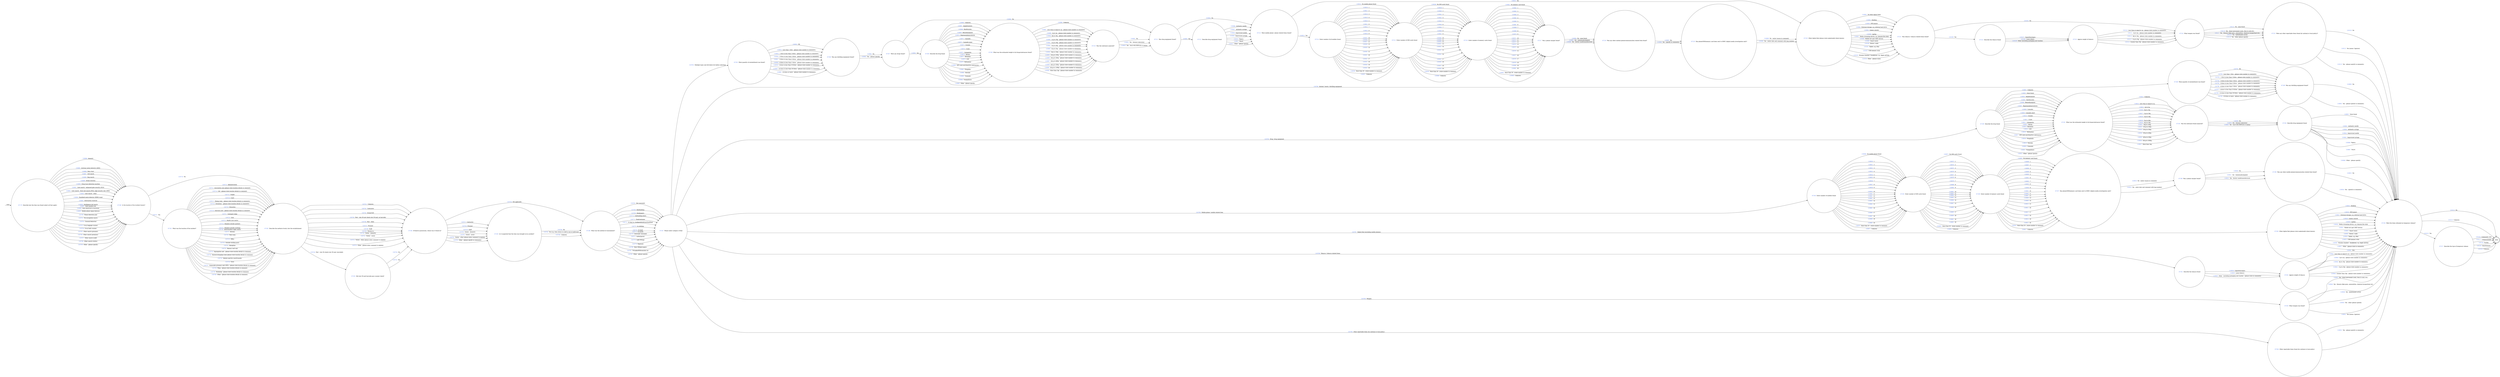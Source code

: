 digraph FIND_6 {
  rankdir=LR;
  node [shape = circle];

  START_NODE [label="", shape=none];
  START_NODE -> 67179 [label = "start"];
  END_NODE [label="END", shape="doublecircle"];
  67179 [label=< <FONT COLOR="royalblue">67179 </FONT> Describe how the item was found (select all that apply) >];
  67179 -> 67180 [label=< <FONT COLOR="royalblue">218684 </FONT> Amnesty >];
  67179 -> 67180 [label=< <FONT COLOR="royalblue">218685 </FONT> Archway metal detector (AMD) >];
  67179 -> 67180 [label=< <FONT COLOR="royalblue">218686 </FONT> Boss chair >];
  67179 -> 67180 [label=< <FONT COLOR="royalblue">218687 </FONT> Cell search >];
  67179 -> 67180 [label=< <FONT COLOR="royalblue">218688 </FONT> Dog search >];
  67179 -> 67180 [label=< <FONT COLOR="royalblue">218689 </FONT> Drone recovery >];
  67179 -> 67180 [label=< <FONT COLOR="royalblue">218690 </FONT> Drug trace detection machine >];
  67179 -> 67180 [label=< <FONT COLOR="royalblue">218691 </FONT> Gate search - enhanced gate security (EGS) >];
  67179 -> 67180 [label=< <FONT COLOR="royalblue">218692 </FONT> Gate search - front end search (FES), high security only (HSE) >];
  67179 -> 67180 [label=< <FONT COLOR="royalblue">218693 </FONT> Gate search - other >];
  67179 -> 67180 [label=< <FONT COLOR="royalblue">218694 </FONT> Handheld metal detector (HMD) wand >];
  67179 -> 67180 [label=< <FONT COLOR="royalblue">218695 </FONT> Information received >];
  67179 -> 67180 [label=< <FONT COLOR="royalblue">218696 </FONT> Intelligence led search >];
  67179 -> 67180 [label=< <FONT COLOR="royalblue">218697 </FONT> Item handed over >];
  67179 -> 67180 [label=< <FONT COLOR="royalblue">218698 </FONT> Item observed &amp; recovered >];
  67179 -> 67180 [label=< <FONT COLOR="royalblue">218699 </FONT> Mobile phone signal detector >];
  67179 -> 67180 [label=< <FONT COLOR="royalblue">218700 </FONT> Phone detection pole >];
  67179 -> 67180 [label=< <FONT COLOR="royalblue">218701 </FONT> Pre-occupation search >];
  67179 -> 67180 [label=< <FONT COLOR="royalblue">218702 </FONT> Unusual behaviour >];
  67179 -> 67180 [label=< <FONT COLOR="royalblue">218703 </FONT> X-ray baggage scanner >];
  67179 -> 67180 [label=< <FONT COLOR="royalblue">218704 </FONT> X-ray body scanner >];
  67179 -> 67180 [label=< <FONT COLOR="royalblue">218705 </FONT> Other search (prisoner) >];
  67179 -> 67180 [label=< <FONT COLOR="royalblue">218706 </FONT> Other search (premises) >];
  67179 -> 67180 [label=< <FONT COLOR="royalblue">218707 </FONT> Other search (staff) >];
  67179 -> 67180 [label=< <FONT COLOR="royalblue">218708 </FONT> Other search (visitor) >];
  67179 -> 67180 [label=< <FONT COLOR="royalblue">218709 </FONT> Other - (please specify) >];
  67180 [label=< <FONT COLOR="royalblue">67180 </FONT> Is the location of the incident known? >];
  67180 -> 67182 [label=< <FONT COLOR="royalblue">218710 </FONT> No >];
  67180 -> 67181 [label=< <FONT COLOR="royalblue">218711 </FONT> Yes >];
  67181 [label=< <FONT COLOR="royalblue">67181 </FONT> What was the location of the incident? >];
  67181 -> 67182 [label=< <FONT COLOR="royalblue">218712 </FONT> Administration >];
  67181 -> 67182 [label=< <FONT COLOR="royalblue">218713 </FONT> Association area (please state location details in comment) >];
  67181 -> 67182 [label=< <FONT COLOR="royalblue">218714 </FONT> Cell - (please state location details in comment) >];
  67181 -> 67182 [label=< <FONT COLOR="royalblue">218715 </FONT> Chapel >];
  67181 -> 67182 [label=< <FONT COLOR="royalblue">218716 </FONT> Court >];
  67181 -> 67182 [label=< <FONT COLOR="royalblue">218717 </FONT> Dining room - (please state location details in comments) >];
  67181 -> 67182 [label=< <FONT COLOR="royalblue">218718 </FONT> Dormitory - (please state location details in comments) >];
  67181 -> 67182 [label=< <FONT COLOR="royalblue">218719 </FONT> Education >];
  67181 -> 67182 [label=< <FONT COLOR="royalblue">218720 </FONT> Exercise yard - (please state location details in comment) >];
  67181 -> 67182 [label=< <FONT COLOR="royalblue">218721 </FONT> Gate/gate lodge >];
  67181 -> 67182 [label=< <FONT COLOR="royalblue">218722 </FONT> Gym >];
  67181 -> 67182 [label=< <FONT COLOR="royalblue">218723 </FONT> Health care centre >];
  67181 -> 67182 [label=< <FONT COLOR="royalblue">218724 </FONT> Hospital outside (patient) >];
  67181 -> 67182 [label=< <FONT COLOR="royalblue">218725 </FONT> Hospital outside (visiting) >];
  67181 -> 67182 [label=< <FONT COLOR="royalblue">218726 </FONT> Induction/first night centre >];
  67181 -> 67182 [label=< <FONT COLOR="royalblue">218727 </FONT> Kitchen >];
  67181 -> 67182 [label=< <FONT COLOR="royalblue">218728 </FONT> Mail room >];
  67181 -> 67182 [label=< <FONT COLOR="royalblue">218729 </FONT> Office >];
  67181 -> 67182 [label=< <FONT COLOR="royalblue">218730 </FONT> Outside working party >];
  67181 -> 67182 [label=< <FONT COLOR="royalblue">218731 </FONT> Reception >];
  67181 -> 67182 [label=< <FONT COLOR="royalblue">218732 </FONT> Recess/ roof void >];
  67181 -> 67182 [label=< <FONT COLOR="royalblue">218733 </FONT> Segregation unit - (please state location details in comment) >];
  67181 -> 67182 [label=< <FONT COLOR="royalblue">218734 </FONT> Showers/changing room (please state location details in comment) >];
  67181 -> 67182 [label=< <FONT COLOR="royalblue">218735 </FONT> Vehicle used for court/transfer >];
  67181 -> 67182 [label=< <FONT COLOR="royalblue">218736 </FONT> Visits >];
  67181 -> 67182 [label=< <FONT COLOR="royalblue">218737 </FONT> Vulnerable prisoners unit (VPU) - (please state location details in comment) >];
  67181 -> 67182 [label=< <FONT COLOR="royalblue">218738 </FONT> Wing - (please state location details in comment) >];
  67181 -> 67182 [label=< <FONT COLOR="royalblue">218739 </FONT> Workshop - (please state location details in comment) >];
  67181 -> 67182 [label=< <FONT COLOR="royalblue">218740 </FONT> Other - (please state location details in comment) >];
  67182 [label=< <FONT COLOR="royalblue">67182 </FONT> Describe the method of entry into the establishment >];
  67182 -> 67184 [label=< <FONT COLOR="royalblue">218741 </FONT> Unknown >];
  67182 -> 67184 [label=< <FONT COLOR="royalblue">218742 </FONT> Contractor >];
  67182 -> 67184 [label=< <FONT COLOR="royalblue">218743 </FONT> Drone/UAV >];
  67182 -> 67183 [label=< <FONT COLOR="royalblue">218744 </FONT> Post - rule 39 (check rule 39 mail, barcoded) >];
  67182 -> 67184 [label=< <FONT COLOR="royalblue">218745 </FONT> Post - rule 39 (not check rule 39 mail, no barcode) >];
  67182 -> 67184 [label=< <FONT COLOR="royalblue">218746 </FONT> Post - other >];
  67182 -> 67184 [label=< <FONT COLOR="royalblue">218747 </FONT> Prisoner >];
  67182 -> 67184 [label=< <FONT COLOR="royalblue">218748 </FONT> Staff >];
  67182 -> 67184 [label=< <FONT COLOR="royalblue">218749 </FONT> Thrown in >];
  67182 -> 67184 [label=< <FONT COLOR="royalblue">218750 </FONT> Visitor - domestic >];
  67182 -> 67184 [label=< <FONT COLOR="royalblue">218751 </FONT> Visitor - social >];
  67182 -> 67184 [label=< <FONT COLOR="royalblue">218752 </FONT> Visitor - other (please enter comment to explain) >];
  67182 -> 67184 [label=< <FONT COLOR="royalblue">218753 </FONT> Other - (please enter comment to explain) >];
  67183 [label=< <FONT COLOR="royalblue">67183 </FONT> Did rule 39 mail barcode pass scanner check? >];
  67183 -> 67184 [label=< <FONT COLOR="royalblue">218754 </FONT> No >];
  67183 -> 67184 [label=< <FONT COLOR="royalblue">218755 </FONT> Yes >];
  67184 [label=< <FONT COLOR="royalblue">67184 </FONT> If found in possession, whose was it found in? >];
  67184 -> 67186 [label=< <FONT COLOR="royalblue">218756 </FONT> Not applicable >];
  67184 -> 67185 [label=< <FONT COLOR="royalblue">218757 </FONT> Contractor >];
  67184 -> 67185 [label=< <FONT COLOR="royalblue">218758 </FONT> Prisoner >];
  67184 -> 67185 [label=< <FONT COLOR="royalblue">218759 </FONT> Staff >];
  67184 -> 67185 [label=< <FONT COLOR="royalblue">218760 </FONT> Visitor - domestic >];
  67184 -> 67185 [label=< <FONT COLOR="royalblue">218761 </FONT> Visitor - social >];
  67184 -> 67185 [label=< <FONT COLOR="royalblue">218762 </FONT> Visitor - other (please enter comment to explain) >];
  67184 -> 67185 [label=< <FONT COLOR="royalblue">218763 </FONT> Other - (please specify in comments) >];
  67185 [label=< <FONT COLOR="royalblue">67185 </FONT> Is it suspected that the item was brought in by accident? >];
  67185 -> 67186 [label=< <FONT COLOR="royalblue">218764 </FONT> No >];
  67185 -> 67186 [label=< <FONT COLOR="royalblue">218765 </FONT> Yes (e.g. item return to staff at end of shift/visit) >];
  67185 -> 67186 [label=< <FONT COLOR="royalblue">218766 </FONT> Unknown >];
  67186 [label=< <FONT COLOR="royalblue">67186 </FONT> What was the method of concealment? >];
  67186 -> 67187 [label=< <FONT COLOR="royalblue">218767 </FONT> Not concealed >];
  67186 -> 67187 [label=< <FONT COLOR="royalblue">218768 </FONT> Bed/bedding >];
  67186 -> 67187 [label=< <FONT COLOR="royalblue">218769 </FONT> Book/papers >];
  67186 -> 67187 [label=< <FONT COLOR="royalblue">218770 </FONT> Cell/building fabric >];
  67186 -> 67187 [label=< <FONT COLOR="royalblue">218771 </FONT> Food/container >];
  67186 -> 67187 [label=< <FONT COLOR="royalblue">218772 </FONT> In bag (i.e. backpack/briefcase/handbag) >];
  67186 -> 67187 [label=< <FONT COLOR="royalblue">218773 </FONT> In clothing >];
  67186 -> 67187 [label=< <FONT COLOR="royalblue">218774 </FONT> In hand >];
  67186 -> 67187 [label=< <FONT COLOR="royalblue">218775 </FONT> In mouth >];
  67186 -> 67187 [label=< <FONT COLOR="royalblue">218776 </FONT> Internally concealed >];
  67186 -> 67187 [label=< <FONT COLOR="royalblue">218777 </FONT> Letter/parcel >];
  67186 -> 67187 [label=< <FONT COLOR="royalblue">218778 </FONT> Light fittings >];
  67186 -> 67187 [label=< <FONT COLOR="royalblue">218779 </FONT> Pipework >];
  67186 -> 67187 [label=< <FONT COLOR="royalblue">218780 </FONT> Rule 39/legal papers >];
  67186 -> 67187 [label=< <FONT COLOR="royalblue">218781 </FONT> TV/radio/DVD/consoles etc >];
  67186 -> 67187 [label=< <FONT COLOR="royalblue">218782 </FONT> Other - (please specify) >];
  67187 [label=< <FONT COLOR="royalblue">67187 </FONT> Please select category of find >];
  67187 -> 67205 [label=< <FONT COLOR="royalblue">218783 </FONT> Multiple types (see full below list before selecting) >];
  67187 -> 67188 [label=< <FONT COLOR="royalblue">218784 </FONT> Alcohol / hooch / distilling equipment >];
  67187 -> 67190 [label=< <FONT COLOR="royalblue">218785 </FONT> Drug / drug equipment >];
  67187 -> 67194 [label=< <FONT COLOR="royalblue">218786 </FONT> Mobile phone / mobile related item >];
  67187 -> 67200 [label=< <FONT COLOR="royalblue">218787 </FONT> Digital find (excluding mobile phones) >];
  67187 -> 67201 [label=< <FONT COLOR="royalblue">218788 </FONT> Tobacco / tobacco related items >];
  67187 -> 67203 [label=< <FONT COLOR="royalblue">218789 </FONT> Weapon >];
  67187 -> 67204 [label=< <FONT COLOR="royalblue">218790 </FONT> Other reportable items (by national or local policy) >];
  67188 [label=< <FONT COLOR="royalblue">67188 </FONT> What quantity of alcohol/hooch was found? >];
  67188 -> 67189 [label=< <FONT COLOR="royalblue">218791 </FONT> Nil >];
  67188 -> 67189 [label=< <FONT COLOR="royalblue">218792 </FONT> Less than 1 litre - (please state number in comments) >];
  67188 -> 67189 [label=< <FONT COLOR="royalblue">218793 </FONT> 1 litre to less than 2 litres - (please state number in comments) >];
  67188 -> 67189 [label=< <FONT COLOR="royalblue">218794 </FONT> 2 litres to less than 3 litres - (please state number in comments) >];
  67188 -> 67189 [label=< <FONT COLOR="royalblue">218795 </FONT> 3 litres to less than 4 litres - (please state number in comments) >];
  67188 -> 67189 [label=< <FONT COLOR="royalblue">218796 </FONT> 4 litres to less than 5 litres - (please state number in comments) >];
  67188 -> 67189 [label=< <FONT COLOR="royalblue">218797 </FONT> 5 litres to less than 10 litres - (please state number in comments) >];
  67188 -> 67189 [label=< <FONT COLOR="royalblue">218798 </FONT> 10 litres to less than 20 litres - (please state number in comments) >];
  67188 -> 67189 [label=< <FONT COLOR="royalblue">218799 </FONT> 20 litres or more - (please state number in comments) >];
  67189 [label=< <FONT COLOR="royalblue">67189 </FONT> Was any distilling equipment found? >];
  67189 -> 67226 [label=< <FONT COLOR="royalblue">218800 </FONT> No >];
  67189 -> 67226 [label=< <FONT COLOR="royalblue">218801 </FONT> Yes - (please specify in comments) >];
  67190 [label=< <FONT COLOR="royalblue">67190 </FONT> Describe the drug found >];
  67190 -> 67191 [label=< <FONT COLOR="royalblue">218802 </FONT> Unknown >];
  67190 -> 67191 [label=< <FONT COLOR="royalblue">218803 </FONT> None found >];
  67190 -> 67191 [label=< <FONT COLOR="royalblue">218804 </FONT> Amphetamines >];
  67190 -> 67191 [label=< <FONT COLOR="royalblue">218805 </FONT> Barbiturates >];
  67190 -> 67191 [label=< <FONT COLOR="royalblue">218806 </FONT> Benzodiazepines >];
  67190 -> 67191 [label=< <FONT COLOR="royalblue">218807 </FONT> Buprenorphine/subutex >];
  67190 -> 67191 [label=< <FONT COLOR="royalblue">218808 </FONT> Cannabis >];
  67190 -> 67191 [label=< <FONT COLOR="royalblue">218809 </FONT> Cannabis plant >];
  67190 -> 67191 [label=< <FONT COLOR="royalblue">218810 </FONT> Cocaine >];
  67190 -> 67191 [label=< <FONT COLOR="royalblue">218811 </FONT> Crack >];
  67190 -> 67191 [label=< <FONT COLOR="royalblue">218812 </FONT> Gabapentin >];
  67190 -> 67191 [label=< <FONT COLOR="royalblue">218813 </FONT> Heroin >];
  67190 -> 67191 [label=< <FONT COLOR="royalblue">218814 </FONT> Ketamine >];
  67190 -> 67191 [label=< <FONT COLOR="royalblue">218815 </FONT> LSD >];
  67190 -> 67191 [label=< <FONT COLOR="royalblue">218816 </FONT> Methadone >];
  67190 -> 67191 [label=< <FONT COLOR="royalblue">218817 </FONT> NPS (new psychoactive substances) >];
  67190 -> 67191 [label=< <FONT COLOR="royalblue">218818 </FONT> Pregabalin >];
  67190 -> 67191 [label=< <FONT COLOR="royalblue">218819 </FONT> Steroids >];
  67190 -> 67191 [label=< <FONT COLOR="royalblue">218820 </FONT> Tramadol >];
  67190 -> 67191 [label=< <FONT COLOR="royalblue">218821 </FONT> Tranquilisers >];
  67190 -> 67191 [label=< <FONT COLOR="royalblue">218822 </FONT> Other - (please specify) >];
  67191 [label=< <FONT COLOR="royalblue">67191 </FONT> What was the estimated weight of all drugs/substances found? >];
  67191 -> 67192 [label=< <FONT COLOR="royalblue">218823 </FONT> Unknown >];
  67191 -> 67192 [label=< <FONT COLOR="royalblue">218824 </FONT> Less than or equal to 1g >];
  67191 -> 67192 [label=< <FONT COLOR="royalblue">218825 </FONT> 2g to 5g >];
  67191 -> 67192 [label=< <FONT COLOR="royalblue">218826 </FONT> 6g to 10g >];
  67191 -> 67192 [label=< <FONT COLOR="royalblue">218827 </FONT> 11g to 20g >];
  67191 -> 67192 [label=< <FONT COLOR="royalblue">218828 </FONT> 21g to 30g >];
  67191 -> 67192 [label=< <FONT COLOR="royalblue">218829 </FONT> 31g to 40g >];
  67191 -> 67192 [label=< <FONT COLOR="royalblue">218830 </FONT> 41g to 50g >];
  67191 -> 67192 [label=< <FONT COLOR="royalblue">218831 </FONT> 50g to 100g >];
  67191 -> 67192 [label=< <FONT COLOR="royalblue">218832 </FONT> 101g to 200g >];
  67191 -> 67192 [label=< <FONT COLOR="royalblue">218833 </FONT> 201g to 300g >];
  67191 -> 67192 [label=< <FONT COLOR="royalblue">218834 </FONT> 301g to 400g >];
  67191 -> 67192 [label=< <FONT COLOR="royalblue">218835 </FONT> 401g to 500g >];
  67191 -> 67192 [label=< <FONT COLOR="royalblue">218836 </FONT> 501g to 1000g >];
  67191 -> 67192 [label=< <FONT COLOR="royalblue">218837 </FONT> More than 1kg >];
  67192 [label=< <FONT COLOR="royalblue">67192 </FONT> Was the substance found analysed? >];
  67192 -> 67193 [label=< <FONT COLOR="royalblue">218838 </FONT> No >];
  67192 -> 67193 [label=< <FONT COLOR="royalblue">218839 </FONT> Yes - forensic laboratory >];
  67192 -> 67193 [label=< <FONT COLOR="royalblue">218840 </FONT> Yes - local with BDH kit or similar >];
  67193 [label=< <FONT COLOR="royalblue">67193 </FONT> Describe drug equipment found >];
  67193 -> 67226 [label=< <FONT COLOR="royalblue">218841 </FONT> None found >];
  67193 -> 67226 [label=< <FONT COLOR="royalblue">218842 </FONT> Authentic needle >];
  67193 -> 67226 [label=< <FONT COLOR="royalblue">218843 </FONT> Authentic syringe >];
  67193 -> 67226 [label=< <FONT COLOR="royalblue">218844 </FONT> Improvised needle >];
  67193 -> 67226 [label=< <FONT COLOR="royalblue">218845 </FONT> Improvised syringe >];
  67193 -> 67226 [label=< <FONT COLOR="royalblue">218846 </FONT> Pipe(s) >];
  67193 -> 67226 [label=< <FONT COLOR="royalblue">218847 </FONT> Roach >];
  67193 -> 67226 [label=< <FONT COLOR="royalblue">218848 </FONT> Other - (please specify) >];
  67194 [label=< <FONT COLOR="royalblue">67194 </FONT> Enter number of mobiles found >];
  67194 -> 67195 [label=< <FONT COLOR="royalblue">218849 </FONT> No mobile phone found >];
  67194 -> 67195 [label=< <FONT COLOR="royalblue">218850 </FONT> 1 >];
  67194 -> 67195 [label=< <FONT COLOR="royalblue">218851 </FONT> 2 >];
  67194 -> 67195 [label=< <FONT COLOR="royalblue">218852 </FONT> 3 >];
  67194 -> 67195 [label=< <FONT COLOR="royalblue">218853 </FONT> 4 >];
  67194 -> 67195 [label=< <FONT COLOR="royalblue">218854 </FONT> 5 >];
  67194 -> 67195 [label=< <FONT COLOR="royalblue">218855 </FONT> 6 >];
  67194 -> 67195 [label=< <FONT COLOR="royalblue">218856 </FONT> 7 >];
  67194 -> 67195 [label=< <FONT COLOR="royalblue">218857 </FONT> 8 >];
  67194 -> 67195 [label=< <FONT COLOR="royalblue">218858 </FONT> 9 >];
  67194 -> 67195 [label=< <FONT COLOR="royalblue">218859 </FONT> 10 >];
  67194 -> 67195 [label=< <FONT COLOR="royalblue">218860 </FONT> 11 >];
  67194 -> 67195 [label=< <FONT COLOR="royalblue">218861 </FONT> 12 >];
  67194 -> 67195 [label=< <FONT COLOR="royalblue">218862 </FONT> 13 >];
  67194 -> 67195 [label=< <FONT COLOR="royalblue">218863 </FONT> 14 >];
  67194 -> 67195 [label=< <FONT COLOR="royalblue">218864 </FONT> 15 >];
  67194 -> 67195 [label=< <FONT COLOR="royalblue">218865 </FONT> 16 >];
  67194 -> 67195 [label=< <FONT COLOR="royalblue">218866 </FONT> 17 >];
  67194 -> 67195 [label=< <FONT COLOR="royalblue">218867 </FONT> 18 >];
  67194 -> 67195 [label=< <FONT COLOR="royalblue">218868 </FONT> 19 >];
  67194 -> 67195 [label=< <FONT COLOR="royalblue">218869 </FONT> 20 >];
  67194 -> 67195 [label=< <FONT COLOR="royalblue">218870 </FONT> More than 20 - (state number in comment) >];
  67194 -> 67195 [label=< <FONT COLOR="royalblue">218871 </FONT> Unknown >];
  67195 [label=< <FONT COLOR="royalblue">67195 </FONT> Enter number of SIM cards found >];
  67195 -> 67196 [label=< <FONT COLOR="royalblue">218872 </FONT> No SIM cards found >];
  67195 -> 67196 [label=< <FONT COLOR="royalblue">218873 </FONT> 1 >];
  67195 -> 67196 [label=< <FONT COLOR="royalblue">218874 </FONT> 2 >];
  67195 -> 67196 [label=< <FONT COLOR="royalblue">218875 </FONT> 3 >];
  67195 -> 67196 [label=< <FONT COLOR="royalblue">218876 </FONT> 4 >];
  67195 -> 67196 [label=< <FONT COLOR="royalblue">218877 </FONT> 5 >];
  67195 -> 67196 [label=< <FONT COLOR="royalblue">218878 </FONT> 6 >];
  67195 -> 67196 [label=< <FONT COLOR="royalblue">218879 </FONT> 7 >];
  67195 -> 67196 [label=< <FONT COLOR="royalblue">218880 </FONT> 8 >];
  67195 -> 67196 [label=< <FONT COLOR="royalblue">218881 </FONT> 9 >];
  67195 -> 67196 [label=< <FONT COLOR="royalblue">218882 </FONT> 10 >];
  67195 -> 67196 [label=< <FONT COLOR="royalblue">218883 </FONT> 11 >];
  67195 -> 67196 [label=< <FONT COLOR="royalblue">218884 </FONT> 12 >];
  67195 -> 67196 [label=< <FONT COLOR="royalblue">218885 </FONT> 13 >];
  67195 -> 67196 [label=< <FONT COLOR="royalblue">218886 </FONT> 14 >];
  67195 -> 67196 [label=< <FONT COLOR="royalblue">218887 </FONT> 15 >];
  67195 -> 67196 [label=< <FONT COLOR="royalblue">218888 </FONT> 16 >];
  67195 -> 67196 [label=< <FONT COLOR="royalblue">218889 </FONT> 17 >];
  67195 -> 67196 [label=< <FONT COLOR="royalblue">218890 </FONT> 18 >];
  67195 -> 67196 [label=< <FONT COLOR="royalblue">218891 </FONT> 19 >];
  67195 -> 67196 [label=< <FONT COLOR="royalblue">218892 </FONT> 20 >];
  67195 -> 67196 [label=< <FONT COLOR="royalblue">218893 </FONT> More than 20 - (state number in comment) >];
  67195 -> 67196 [label=< <FONT COLOR="royalblue">218894 </FONT> Unknown >];
  67196 [label=< <FONT COLOR="royalblue">67196 </FONT> Enter number of memory cards found >];
  67196 -> 67197 [label=< <FONT COLOR="royalblue">218895 </FONT> No memory card found >];
  67196 -> 67197 [label=< <FONT COLOR="royalblue">218896 </FONT> 1 >];
  67196 -> 67197 [label=< <FONT COLOR="royalblue">218897 </FONT> 2 >];
  67196 -> 67197 [label=< <FONT COLOR="royalblue">218898 </FONT> 3 >];
  67196 -> 67197 [label=< <FONT COLOR="royalblue">218899 </FONT> 4 >];
  67196 -> 67197 [label=< <FONT COLOR="royalblue">218900 </FONT> 5 >];
  67196 -> 67197 [label=< <FONT COLOR="royalblue">218901 </FONT> 6 >];
  67196 -> 67197 [label=< <FONT COLOR="royalblue">218902 </FONT> 7 >];
  67196 -> 67197 [label=< <FONT COLOR="royalblue">218903 </FONT> 8 >];
  67196 -> 67197 [label=< <FONT COLOR="royalblue">218904 </FONT> 9 >];
  67196 -> 67197 [label=< <FONT COLOR="royalblue">218905 </FONT> 10 >];
  67196 -> 67197 [label=< <FONT COLOR="royalblue">218906 </FONT> 11 >];
  67196 -> 67197 [label=< <FONT COLOR="royalblue">218907 </FONT> 12 >];
  67196 -> 67197 [label=< <FONT COLOR="royalblue">218908 </FONT> 13 >];
  67196 -> 67197 [label=< <FONT COLOR="royalblue">218909 </FONT> 14 >];
  67196 -> 67197 [label=< <FONT COLOR="royalblue">218910 </FONT> 15 >];
  67196 -> 67197 [label=< <FONT COLOR="royalblue">218911 </FONT> 16 >];
  67196 -> 67197 [label=< <FONT COLOR="royalblue">218912 </FONT> 17 >];
  67196 -> 67197 [label=< <FONT COLOR="royalblue">218913 </FONT> 18 >];
  67196 -> 67197 [label=< <FONT COLOR="royalblue">218914 </FONT> 19 >];
  67196 -> 67197 [label=< <FONT COLOR="royalblue">218915 </FONT> 20 >];
  67196 -> 67197 [label=< <FONT COLOR="royalblue">218916 </FONT> More than 20 - (state number in comment) >];
  67196 -> 67197 [label=< <FONT COLOR="royalblue">218917 </FONT> Unknown >];
  67197 [label=< <FONT COLOR="royalblue">67197 </FONT> Has phone/SIM/memory card been sent to DIMU (digital media investigation unit)? >];
  67197 -> 67198 [label=< <FONT COLOR="royalblue">218918 </FONT> No - (enter reason in comment) >];
  67197 -> 67198 [label=< <FONT COLOR="royalblue">218919 </FONT> Yes - enter date and comment with bag number) >];
  67198 [label=< <FONT COLOR="royalblue">67198 </FONT> Was a phone charger found? >];
  67198 -> 67199 [label=< <FONT COLOR="royalblue">218920 </FONT> No >];
  67198 -> 67199 [label=< <FONT COLOR="royalblue">218921 </FONT> Yes - homemade/adapted >];
  67198 -> 67199 [label=< <FONT COLOR="royalblue">218922 </FONT> Yes - factory made/manufactured >];
  67199 [label=< <FONT COLOR="royalblue">67199 </FONT> Was any other mobile phone/communication related item found? >];
  67199 -> 67226 [label=< <FONT COLOR="royalblue">218923 </FONT> No >];
  67199 -> 67226 [label=< <FONT COLOR="royalblue">218924 </FONT> Yes - (specify in comments) >];
  67200 [label=< <FONT COLOR="royalblue">67200 </FONT> Other digital find (please state make/model where known) >];
  67200 -> 67226 [label=< <FONT COLOR="royalblue">218925 </FONT> Desktop >];
  67200 -> 67226 [label=< <FONT COLOR="royalblue">218926 </FONT> DVD player >];
  67200 -> 67226 [label=< <FONT COLOR="royalblue">218927 </FONT> External storage, e.g. external hard drive >];
  67200 -> 67226 [label=< <FONT COLOR="royalblue">218928 </FONT> Games console >];
  67200 -> 67226 [label=< <FONT COLOR="royalblue">218929 </FONT> Laptop >];
  67200 -> 67226 [label=< <FONT COLOR="royalblue">218930 </FONT> Media streaming device, e.g. Amazon fire stick >];
  67200 -> 67226 [label=< <FONT COLOR="royalblue">218931 </FONT> Mobile hot spot (MiFi device) >];
  67200 -> 67226 [label=< <FONT COLOR="royalblue">218932 </FONT> Smart watch >];
  67200 -> 67226 [label=< <FONT COLOR="royalblue">218933 </FONT> Stereo / radio >];
  67200 -> 67226 [label=< <FONT COLOR="royalblue">218934 </FONT> Tablet, e.g. iPad >];
  67200 -> 67226 [label=< <FONT COLOR="royalblue">218935 </FONT> USB memory stick >];
  67200 -> 67226 [label=< <FONT COLOR="royalblue">218936 </FONT> Wireless headset . headphone, e.g. Apple AirPods >];
  67200 -> 67226 [label=< <FONT COLOR="royalblue">218937 </FONT> Other - (please state in comments) >];
  67201 [label=< <FONT COLOR="royalblue">67201 </FONT> Describe the tobacco found >];
  67201 -> 67202 [label=< <FONT COLOR="royalblue">218938 </FONT> Cigarettes/cigars >];
  67201 -> 67202 [label=< <FONT COLOR="royalblue">218939 </FONT> Loose tobacco >];
  67201 -> 67202 [label=< <FONT COLOR="royalblue">218940 </FONT> Other - including packaging and roaches - (please state in comments) >];
  67202 [label=< <FONT COLOR="royalblue">67202 </FONT> Approx weight of tobacco >];
  67202 -> 67226 [label=< <FONT COLOR="royalblue">218941 </FONT> N/A >];
  67202 -> 67226 [label=< <FONT COLOR="royalblue">218942 </FONT> Less than or equal to 1g - (please state number in comments) >];
  67202 -> 67226 [label=< <FONT COLOR="royalblue">218943 </FONT> 2g to 5g - (please state number in comments) >];
  67202 -> 67226 [label=< <FONT COLOR="royalblue">218944 </FONT> 6g to 10g - (please state number in comments) >];
  67202 -> 67226 [label=< <FONT COLOR="royalblue">218945 </FONT> 11g to 20g - (please state number in comments) >];
  67202 -> 67226 [label=< <FONT COLOR="royalblue">218946 </FONT> Greater than 20g - (please state number in comments) >];
  67203 [label=< <FONT COLOR="royalblue">67203 </FONT> What weapon was found? >];
  67203 -> 67226 [label=< <FONT COLOR="royalblue">218947 </FONT> Yes - blunt instrument (cosh, item in sock, etc) >];
  67203 -> 67226 [label=< <FONT COLOR="royalblue">218948 </FONT> Yes - firearm (fake guns, ammunition, chemical incapacitant etc) >];
  67203 -> 67226 [label=< <FONT COLOR="royalblue">218949 </FONT> Yes - knife/bladed article >];
  67203 -> 67226 [label=< <FONT COLOR="royalblue">218950 </FONT> Yes - other (please specify) >];
  67204 [label=< <FONT COLOR="royalblue">67204 </FONT> Other reportable items found (by national or local policy) >];
  67204 -> 67226 [label=< <FONT COLOR="royalblue">218951 </FONT> Yes (noose / ligature) >];
  67204 -> 67226 [label=< <FONT COLOR="royalblue">218952 </FONT> Yes - (please specify in comments) >];
  67205 [label=< <FONT COLOR="royalblue">67205 </FONT> What quantity of alcohol/hooch was found? >];
  67205 -> 67206 [label=< <FONT COLOR="royalblue">218953 </FONT> Nil >];
  67205 -> 67206 [label=< <FONT COLOR="royalblue">218954 </FONT> Less than 1 litre - (please state number in comments) >];
  67205 -> 67206 [label=< <FONT COLOR="royalblue">218955 </FONT> 1 litre to less than 2 litres - (please state number in comments) >];
  67205 -> 67206 [label=< <FONT COLOR="royalblue">218956 </FONT> 2 litres to less than 3 litres - (please state number in comments) >];
  67205 -> 67206 [label=< <FONT COLOR="royalblue">218957 </FONT> 3 litres to less than 4 litres - (please state number in comments) >];
  67205 -> 67206 [label=< <FONT COLOR="royalblue">218958 </FONT> 4 litres to less than 5 litres - (please state number in comments) >];
  67205 -> 67206 [label=< <FONT COLOR="royalblue">218959 </FONT> 5 litres to less than 10 litres - (please state number in comments) >];
  67205 -> 67206 [label=< <FONT COLOR="royalblue">218960 </FONT> 10 litres to less than 20 litres - (please state number in comments) >];
  67205 -> 67206 [label=< <FONT COLOR="royalblue">218961 </FONT> 20 litres or more - (please state number in comments) >];
  67206 [label=< <FONT COLOR="royalblue">67206 </FONT> Was any distilling equipment found? >];
  67206 -> 67207 [label=< <FONT COLOR="royalblue">218962 </FONT> No >];
  67206 -> 67207 [label=< <FONT COLOR="royalblue">218963 </FONT> Yes - (please specify) >];
  67207 [label=< <FONT COLOR="royalblue">67207 </FONT> Were any drugs found? >];
  67207 -> 67211 [label=< <FONT COLOR="royalblue">218964 </FONT> No >];
  67207 -> 67208 [label=< <FONT COLOR="royalblue">218965 </FONT> Yes >];
  67208 [label=< <FONT COLOR="royalblue">67208 </FONT> Describe the drug found >];
  67208 -> 67209 [label=< <FONT COLOR="royalblue">218966 </FONT> Unknown >];
  67208 -> 67209 [label=< <FONT COLOR="royalblue">218967 </FONT> Amphetamines >];
  67208 -> 67209 [label=< <FONT COLOR="royalblue">218968 </FONT> Barbiturates >];
  67208 -> 67209 [label=< <FONT COLOR="royalblue">218969 </FONT> Benzodiazepines >];
  67208 -> 67209 [label=< <FONT COLOR="royalblue">218970 </FONT> Buprenorphine/subutex >];
  67208 -> 67209 [label=< <FONT COLOR="royalblue">218971 </FONT> Cannabis >];
  67208 -> 67209 [label=< <FONT COLOR="royalblue">218972 </FONT> Cannabis plant >];
  67208 -> 67209 [label=< <FONT COLOR="royalblue">218973 </FONT> Cocaine >];
  67208 -> 67209 [label=< <FONT COLOR="royalblue">218974 </FONT> Crack >];
  67208 -> 67209 [label=< <FONT COLOR="royalblue">218975 </FONT> Gabapentin >];
  67208 -> 67209 [label=< <FONT COLOR="royalblue">218976 </FONT> Heroin >];
  67208 -> 67209 [label=< <FONT COLOR="royalblue">218977 </FONT> Ketamine >];
  67208 -> 67209 [label=< <FONT COLOR="royalblue">218978 </FONT> LSD >];
  67208 -> 67209 [label=< <FONT COLOR="royalblue">218979 </FONT> Methadone >];
  67208 -> 67209 [label=< <FONT COLOR="royalblue">218980 </FONT> NPS (new psychoactive substances) >];
  67208 -> 67209 [label=< <FONT COLOR="royalblue">218981 </FONT> Pregablin >];
  67208 -> 67209 [label=< <FONT COLOR="royalblue">218982 </FONT> Steroids >];
  67208 -> 67209 [label=< <FONT COLOR="royalblue">218983 </FONT> Tramadol >];
  67208 -> 67209 [label=< <FONT COLOR="royalblue">218984 </FONT> Tranquilisers >];
  67208 -> 67209 [label=< <FONT COLOR="royalblue">218985 </FONT> Other - (please specify) >];
  67209 [label=< <FONT COLOR="royalblue">67209 </FONT> What was the estimated weight of all drugs/substances found? >];
  67209 -> 67210 [label=< <FONT COLOR="royalblue">218986 </FONT> Unknown >];
  67209 -> 67210 [label=< <FONT COLOR="royalblue">218987 </FONT> Less than or equal to 1g - (please state number in comments) >];
  67209 -> 67210 [label=< <FONT COLOR="royalblue">218988 </FONT> 2g to 5g - (please state number in comments) >];
  67209 -> 67210 [label=< <FONT COLOR="royalblue">218989 </FONT> 6g to 10g - (please state number in comments) >];
  67209 -> 67210 [label=< <FONT COLOR="royalblue">218990 </FONT> 11g to 20g - (please state number in comments) >];
  67209 -> 67210 [label=< <FONT COLOR="royalblue">218991 </FONT> 21g to 30g - (please state number in comments) >];
  67209 -> 67210 [label=< <FONT COLOR="royalblue">218992 </FONT> 31g to 40g - (please state number in comments) >];
  67209 -> 67210 [label=< <FONT COLOR="royalblue">218993 </FONT> 41g to 50g - (please state number in comments) >];
  67209 -> 67210 [label=< <FONT COLOR="royalblue">218994 </FONT> 50g to 100g - (please state number in comments) >];
  67209 -> 67210 [label=< <FONT COLOR="royalblue">218995 </FONT> 101g to 200g - (please state number in comments) >];
  67209 -> 67210 [label=< <FONT COLOR="royalblue">218996 </FONT> 201g to 300g - (please state number in comments) >];
  67209 -> 67210 [label=< <FONT COLOR="royalblue">218997 </FONT> 301g to 400g - (please state number in comments) >];
  67209 -> 67210 [label=< <FONT COLOR="royalblue">218998 </FONT> 401g to 500g - (please state number in comments) >];
  67209 -> 67210 [label=< <FONT COLOR="royalblue">218999 </FONT> 501g to 1,000g - (please state number in comments) >];
  67209 -> 67210 [label=< <FONT COLOR="royalblue">219000 </FONT> More than 1kg - (please state number in comments) >];
  67210 [label=< <FONT COLOR="royalblue">67210 </FONT> Was the substance analysed? >];
  67210 -> 67211 [label=< <FONT COLOR="royalblue">219001 </FONT> No >];
  67210 -> 67211 [label=< <FONT COLOR="royalblue">219002 </FONT> Yes - forensic laboratory >];
  67210 -> 67211 [label=< <FONT COLOR="royalblue">219003 </FONT> Yes - local with BDH kit or similar >];
  67211 [label=< <FONT COLOR="royalblue">67211 </FONT> Was drug equipment found? >];
  67211 -> 67213 [label=< <FONT COLOR="royalblue">219004 </FONT> No >];
  67211 -> 67212 [label=< <FONT COLOR="royalblue">219005 </FONT> Yes >];
  67212 [label=< <FONT COLOR="royalblue">67212 </FONT> Describe drug equipment found >];
  67212 -> 67213 [label=< <FONT COLOR="royalblue">219006 </FONT> Authentic needle >];
  67212 -> 67213 [label=< <FONT COLOR="royalblue">219007 </FONT> Authentic syringe >];
  67212 -> 67213 [label=< <FONT COLOR="royalblue">219008 </FONT> Improvised needle >];
  67212 -> 67213 [label=< <FONT COLOR="royalblue">219009 </FONT> Improvised syringe >];
  67212 -> 67213 [label=< <FONT COLOR="royalblue">219010 </FONT> Pipe(s) >];
  67212 -> 67213 [label=< <FONT COLOR="royalblue">219011 </FONT> Roach >];
  67212 -> 67213 [label=< <FONT COLOR="royalblue">219012 </FONT> Other - (please specify) >];
  67213 [label=< <FONT COLOR="royalblue">67213 </FONT> Were mobile phone / phone related items found? >];
  67213 -> 67220 [label=< <FONT COLOR="royalblue">219013 </FONT> No >];
  67213 -> 67214 [label=< <FONT COLOR="royalblue">219014 </FONT> Yes >];
  67214 [label=< <FONT COLOR="royalblue">67214 </FONT> Enter number of all mobiles found >];
  67214 -> 67215 [label=< <FONT COLOR="royalblue">219015 </FONT> No mobile phone found >];
  67214 -> 67215 [label=< <FONT COLOR="royalblue">219016 </FONT> 1 >];
  67214 -> 67215 [label=< <FONT COLOR="royalblue">219017 </FONT> 2 >];
  67214 -> 67215 [label=< <FONT COLOR="royalblue">219018 </FONT> 3 >];
  67214 -> 67215 [label=< <FONT COLOR="royalblue">219019 </FONT> 4 >];
  67214 -> 67215 [label=< <FONT COLOR="royalblue">219020 </FONT> 5 >];
  67214 -> 67215 [label=< <FONT COLOR="royalblue">219021 </FONT> 6 >];
  67214 -> 67215 [label=< <FONT COLOR="royalblue">219022 </FONT> 7 >];
  67214 -> 67215 [label=< <FONT COLOR="royalblue">219023 </FONT> 8 >];
  67214 -> 67215 [label=< <FONT COLOR="royalblue">219024 </FONT> 9 >];
  67214 -> 67215 [label=< <FONT COLOR="royalblue">219025 </FONT> 10 >];
  67214 -> 67215 [label=< <FONT COLOR="royalblue">219026 </FONT> 11 >];
  67214 -> 67215 [label=< <FONT COLOR="royalblue">219027 </FONT> 12 >];
  67214 -> 67215 [label=< <FONT COLOR="royalblue">219028 </FONT> 13 >];
  67214 -> 67215 [label=< <FONT COLOR="royalblue">219029 </FONT> 14 >];
  67214 -> 67215 [label=< <FONT COLOR="royalblue">219030 </FONT> 15 >];
  67214 -> 67215 [label=< <FONT COLOR="royalblue">219031 </FONT> 16 >];
  67214 -> 67215 [label=< <FONT COLOR="royalblue">219032 </FONT> 17 >];
  67214 -> 67215 [label=< <FONT COLOR="royalblue">219033 </FONT> 18 >];
  67214 -> 67215 [label=< <FONT COLOR="royalblue">219034 </FONT> 19 >];
  67214 -> 67215 [label=< <FONT COLOR="royalblue">219035 </FONT> 20 >];
  67214 -> 67215 [label=< <FONT COLOR="royalblue">219036 </FONT> More than 20 - (state number in comment) >];
  67214 -> 67215 [label=< <FONT COLOR="royalblue">219037 </FONT> Unknown >];
  67215 [label=< <FONT COLOR="royalblue">67215 </FONT> Enter number of SIM cards found >];
  67215 -> 67216 [label=< <FONT COLOR="royalblue">219038 </FONT> No SIM cards found >];
  67215 -> 67216 [label=< <FONT COLOR="royalblue">219039 </FONT> 1 >];
  67215 -> 67216 [label=< <FONT COLOR="royalblue">219040 </FONT> 2 >];
  67215 -> 67216 [label=< <FONT COLOR="royalblue">219041 </FONT> 3 >];
  67215 -> 67216 [label=< <FONT COLOR="royalblue">219042 </FONT> 4 >];
  67215 -> 67216 [label=< <FONT COLOR="royalblue">219043 </FONT> 5 >];
  67215 -> 67216 [label=< <FONT COLOR="royalblue">219044 </FONT> 6 >];
  67215 -> 67216 [label=< <FONT COLOR="royalblue">219045 </FONT> 7 >];
  67215 -> 67216 [label=< <FONT COLOR="royalblue">219046 </FONT> 8 >];
  67215 -> 67216 [label=< <FONT COLOR="royalblue">219047 </FONT> 9 >];
  67215 -> 67216 [label=< <FONT COLOR="royalblue">219048 </FONT> 10 >];
  67215 -> 67216 [label=< <FONT COLOR="royalblue">219049 </FONT> 11 >];
  67215 -> 67216 [label=< <FONT COLOR="royalblue">219050 </FONT> 12 >];
  67215 -> 67216 [label=< <FONT COLOR="royalblue">219051 </FONT> 13 >];
  67215 -> 67216 [label=< <FONT COLOR="royalblue">219052 </FONT> 14 >];
  67215 -> 67216 [label=< <FONT COLOR="royalblue">219053 </FONT> 15 >];
  67215 -> 67216 [label=< <FONT COLOR="royalblue">219054 </FONT> 16 >];
  67215 -> 67216 [label=< <FONT COLOR="royalblue">219055 </FONT> 17 >];
  67215 -> 67216 [label=< <FONT COLOR="royalblue">219056 </FONT> 18 >];
  67215 -> 67216 [label=< <FONT COLOR="royalblue">219057 </FONT> 19 >];
  67215 -> 67216 [label=< <FONT COLOR="royalblue">219058 </FONT> 20 >];
  67215 -> 67216 [label=< <FONT COLOR="royalblue">219059 </FONT> More than 20 - (state number in comment) >];
  67215 -> 67216 [label=< <FONT COLOR="royalblue">219060 </FONT> Unknown >];
  67216 [label=< <FONT COLOR="royalblue">67216 </FONT> Enter number of memory cards found >];
  67216 -> 67217 [label=< <FONT COLOR="royalblue">219061 </FONT> No memory card found >];
  67216 -> 67217 [label=< <FONT COLOR="royalblue">219062 </FONT> 1 >];
  67216 -> 67217 [label=< <FONT COLOR="royalblue">219063 </FONT> 2 >];
  67216 -> 67217 [label=< <FONT COLOR="royalblue">219064 </FONT> 3 >];
  67216 -> 67217 [label=< <FONT COLOR="royalblue">219065 </FONT> 4 >];
  67216 -> 67217 [label=< <FONT COLOR="royalblue">219066 </FONT> 5 >];
  67216 -> 67217 [label=< <FONT COLOR="royalblue">219067 </FONT> 6 >];
  67216 -> 67217 [label=< <FONT COLOR="royalblue">219068 </FONT> 7 >];
  67216 -> 67217 [label=< <FONT COLOR="royalblue">219069 </FONT> 8 >];
  67216 -> 67217 [label=< <FONT COLOR="royalblue">219070 </FONT> 9 >];
  67216 -> 67217 [label=< <FONT COLOR="royalblue">219071 </FONT> 10 >];
  67216 -> 67217 [label=< <FONT COLOR="royalblue">219072 </FONT> 11 >];
  67216 -> 67217 [label=< <FONT COLOR="royalblue">219073 </FONT> 12 >];
  67216 -> 67217 [label=< <FONT COLOR="royalblue">219074 </FONT> 13 >];
  67216 -> 67217 [label=< <FONT COLOR="royalblue">219075 </FONT> 14 >];
  67216 -> 67217 [label=< <FONT COLOR="royalblue">219076 </FONT> 15 >];
  67216 -> 67217 [label=< <FONT COLOR="royalblue">219077 </FONT> 16 >];
  67216 -> 67217 [label=< <FONT COLOR="royalblue">219078 </FONT> 17 >];
  67216 -> 67217 [label=< <FONT COLOR="royalblue">219079 </FONT> 18 >];
  67216 -> 67217 [label=< <FONT COLOR="royalblue">219080 </FONT> 19 >];
  67216 -> 67217 [label=< <FONT COLOR="royalblue">219081 </FONT> 20 >];
  67216 -> 67217 [label=< <FONT COLOR="royalblue">219082 </FONT> More than 20 - (state number in comment) >];
  67216 -> 67217 [label=< <FONT COLOR="royalblue">219083 </FONT> Unknown >];
  67217 [label=< <FONT COLOR="royalblue">67217 </FONT> Was a phone charger found? >];
  67217 -> 67218 [label=< <FONT COLOR="royalblue">219084 </FONT> No - none found >];
  67217 -> 67218 [label=< <FONT COLOR="royalblue">219085 </FONT> Yes - homemade/adapted >];
  67217 -> 67218 [label=< <FONT COLOR="royalblue">219086 </FONT> Yes - factory made/manufactured >];
  67218 [label=< <FONT COLOR="royalblue">67218 </FONT> Was any ohter mobule phone/communication related item found? >];
  67218 -> 67219 [label=< <FONT COLOR="royalblue">219087 </FONT> No >];
  67218 -> 67219 [label=< <FONT COLOR="royalblue">219088 </FONT> Yes - (specify in comments) >];
  67219 [label=< <FONT COLOR="royalblue">67219 </FONT> Has phone/SIM/memory card been sent to DIMU (digital media investigation unit)? >];
  67219 -> 67220 [label=< <FONT COLOR="royalblue">219089 </FONT> No - (enter reason in comment) >];
  67219 -> 67220 [label=< <FONT COLOR="royalblue">219090 </FONT> Yes - (enter date and comment with bag number) >];
  67220 [label=< <FONT COLOR="royalblue">67220 </FONT> Other digital find (please state make/model where known) >];
  67220 -> 67221 [label=< <FONT COLOR="royalblue">219091 </FONT> No other digital finds >];
  67220 -> 67221 [label=< <FONT COLOR="royalblue">219092 </FONT> Desktop >];
  67220 -> 67221 [label=< <FONT COLOR="royalblue">219093 </FONT> DVD player >];
  67220 -> 67221 [label=< <FONT COLOR="royalblue">219094 </FONT> External storage, e.g. external hard drive >];
  67220 -> 67221 [label=< <FONT COLOR="royalblue">219095 </FONT> Games console >];
  67220 -> 67221 [label=< <FONT COLOR="royalblue">219096 </FONT> Laptop >];
  67220 -> 67221 [label=< <FONT COLOR="royalblue">219097 </FONT> Media streaming device, e.g. Amazon fire stick >];
  67220 -> 67221 [label=< <FONT COLOR="royalblue">219098 </FONT> Mobile hot spot (MiFi device) >];
  67220 -> 67221 [label=< <FONT COLOR="royalblue">219099 </FONT> Smart watch >];
  67220 -> 67221 [label=< <FONT COLOR="royalblue">219100 </FONT> Stereo / radio >];
  67220 -> 67221 [label=< <FONT COLOR="royalblue">219101 </FONT> Tablet, e.g. iPad >];
  67220 -> 67221 [label=< <FONT COLOR="royalblue">219102 </FONT> USB memory stick >];
  67220 -> 67221 [label=< <FONT COLOR="royalblue">219103 </FONT> Wireless headset / headphone, e.g. Apple AirPods >];
  67220 -> 67221 [label=< <FONT COLOR="royalblue">219104 </FONT> Other - (please state) >];
  67221 [label=< <FONT COLOR="royalblue">67221 </FONT> Was tobacco / tobacco related items found? >];
  67221 -> 67224 [label=< <FONT COLOR="royalblue">219105 </FONT> No >];
  67221 -> 67222 [label=< <FONT COLOR="royalblue">219106 </FONT> Yes >];
  67222 [label=< <FONT COLOR="royalblue">67222 </FONT> Describe the tobacco found >];
  67222 -> 67223 [label=< <FONT COLOR="royalblue">219107 </FONT> Cigarettes/cigars >];
  67222 -> 67223 [label=< <FONT COLOR="royalblue">219108 </FONT> Loose tobaco >];
  67222 -> 67223 [label=< <FONT COLOR="royalblue">219109 </FONT> Other (including packaging and roaches) >];
  67223 [label=< <FONT COLOR="royalblue">67223 </FONT> Approx weight of tobacco >];
  67223 -> 67224 [label=< <FONT COLOR="royalblue">219110 </FONT> Less than or equal to 1g - (please state number in comments) >];
  67223 -> 67224 [label=< <FONT COLOR="royalblue">219111 </FONT> 2g to 5g - (please state number in comments) >];
  67223 -> 67224 [label=< <FONT COLOR="royalblue">219112 </FONT> 6g to 10g - (please state number in comments) >];
  67223 -> 67224 [label=< <FONT COLOR="royalblue">219113 </FONT> 11g to 20g - (please state number in comments) >];
  67223 -> 67224 [label=< <FONT COLOR="royalblue">219114 </FONT> Greater than 20g - (please state number in comments) >];
  67224 [label=< <FONT COLOR="royalblue">67224 </FONT> What weapon was found? >];
  67224 -> 67225 [label=< <FONT COLOR="royalblue">219115 </FONT> No - none found >];
  67224 -> 67225 [label=< <FONT COLOR="royalblue">219116 </FONT> Yes - blunt instrument (cosh, item in sock etc) >];
  67224 -> 67225 [label=< <FONT COLOR="royalblue">219117 </FONT> Yes - firearm (fake guns, ammunition, chemical incapacitant etc) >];
  67224 -> 67225 [label=< <FONT COLOR="royalblue">219118 </FONT> Yes - knife/bladed article >];
  67224 -> 67225 [label=< <FONT COLOR="royalblue">219119 </FONT> Yes - other (please specify) >];
  67225 [label=< <FONT COLOR="royalblue">67225 </FONT> Were any other reportable items found (by national or local policy)? >];
  67225 -> 67226 [label=< <FONT COLOR="royalblue">219120 </FONT> No >];
  67225 -> 67226 [label=< <FONT COLOR="royalblue">219121 </FONT> Yes (noose / ligature) >];
  67225 -> 67226 [label=< <FONT COLOR="royalblue">219122 </FONT> Yes - (please specify in comments) >];
  67226 [label=< <FONT COLOR="royalblue">67226 </FONT> Were the items obtained on temporary release? >];
  67226 -> END_NODE [label=< <FONT COLOR="royalblue">219123 </FONT> No >];
  67226 -> END_NODE [label=< <FONT COLOR="royalblue">219124 </FONT> Unknown >];
  67226 -> 67227 [label=< <FONT COLOR="royalblue">219125 </FONT> Yes >];
  67227 [label=< <FONT COLOR="royalblue">67227 </FONT> Describe the type of temporary release >];
  67227 -> END_NODE [label=< <FONT COLOR="royalblue">219126 </FONT> Community visit >];
  67227 -> END_NODE [label=< <FONT COLOR="royalblue">219127 </FONT> Compassionate >];
  67227 -> END_NODE [label=< <FONT COLOR="royalblue">219128 </FONT> Facility >];
  67227 -> END_NODE [label=< <FONT COLOR="royalblue">219129 </FONT> Resettlement >];
  67227 -> END_NODE [label=< <FONT COLOR="royalblue">219130 </FONT> Unknown >];
}